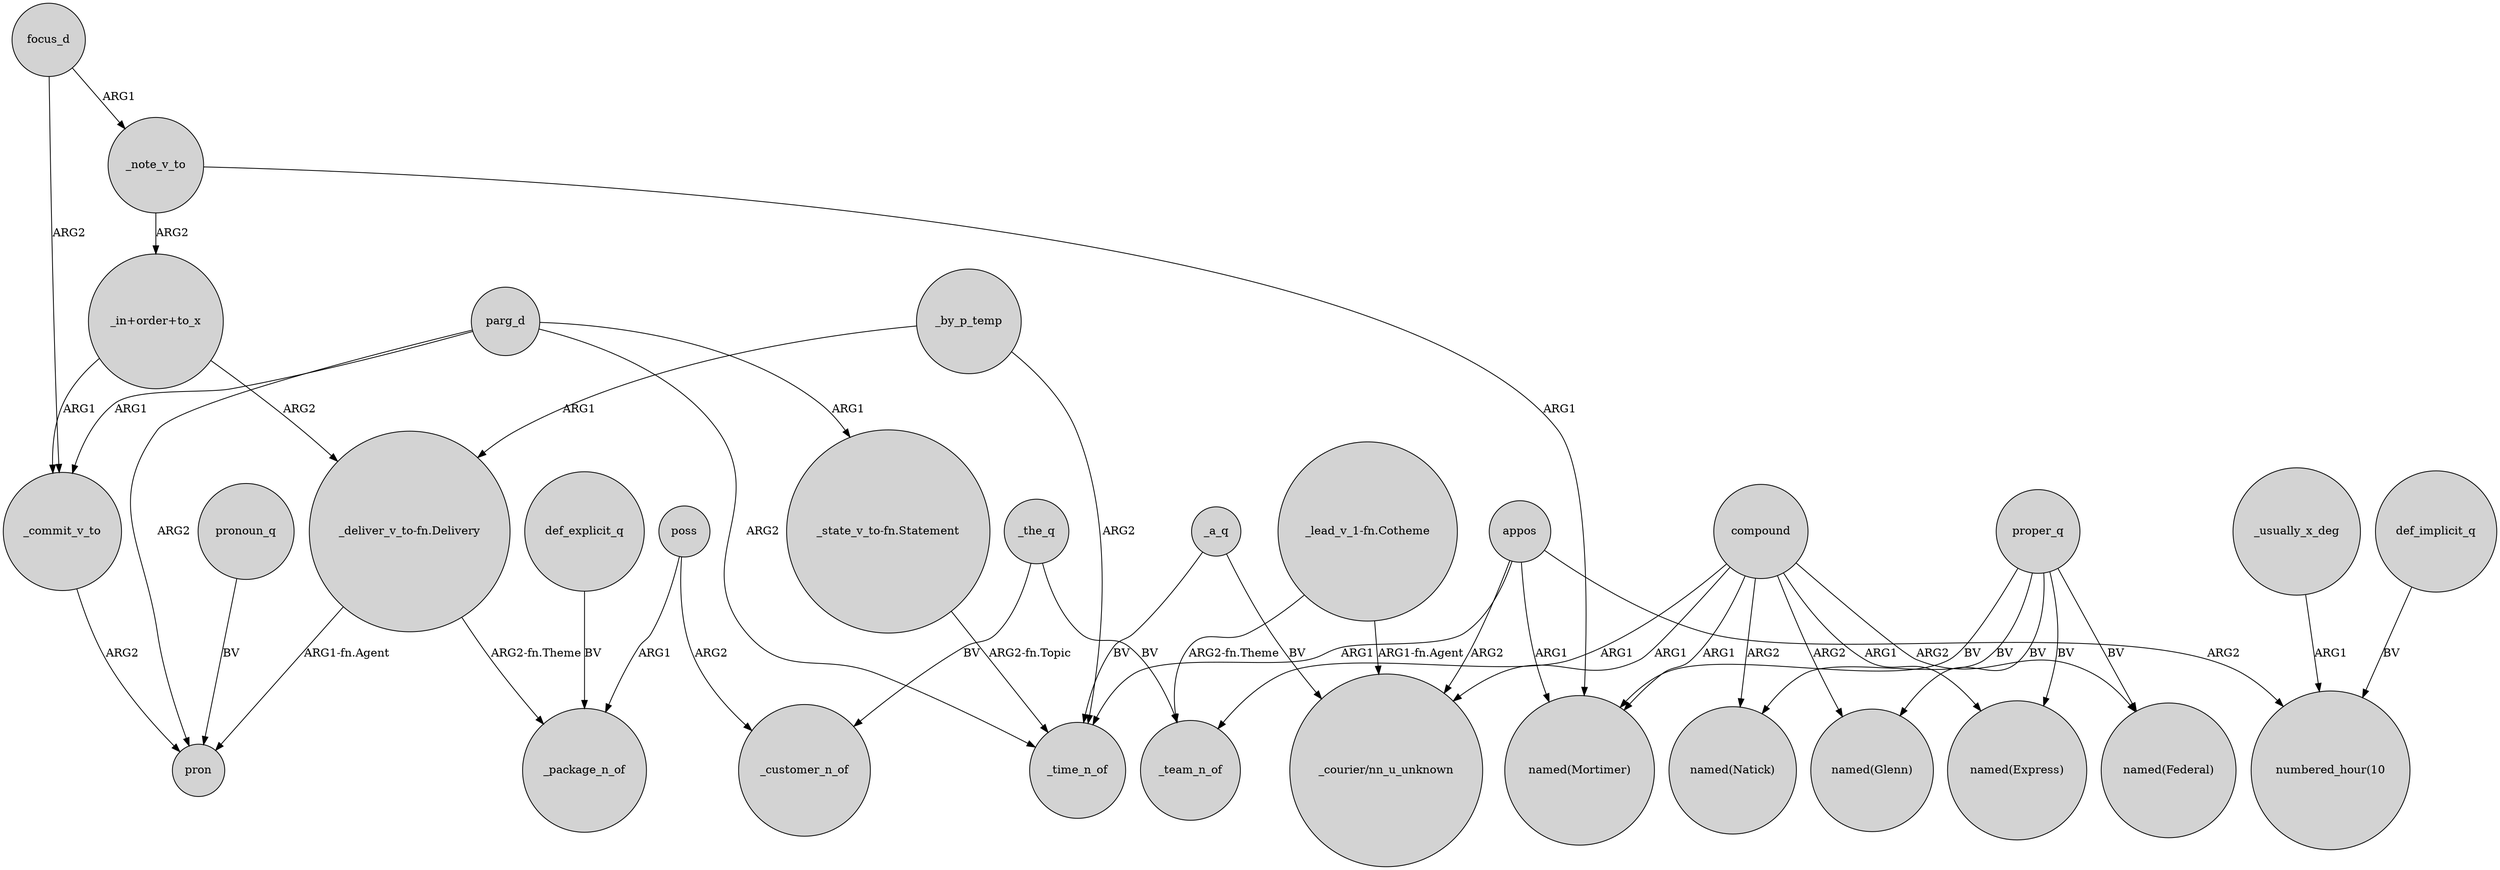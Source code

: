 digraph {
	node [shape=circle style=filled]
	"_state_v_to-fn.Statement" -> _time_n_of [label="ARG2-fn.Topic"]
	compound -> _team_n_of [label=ARG1]
	compound -> "named(Mortimer)" [label=ARG1]
	"_in+order+to_x" -> _commit_v_to [label=ARG1]
	appos -> "numbered_hour(10":"30)" [label=ARG2]
	proper_q -> "named(Express)" [label=BV]
	focus_d -> _note_v_to [label=ARG1]
	"_lead_v_1-fn.Cotheme" -> "_courier/nn_u_unknown" [label="ARG1-fn.Agent"]
	appos -> "_courier/nn_u_unknown" [label=ARG2]
	_commit_v_to -> pron [label=ARG2]
	parg_d -> _time_n_of [label=ARG2]
	compound -> "named(Express)" [label=ARG1]
	poss -> _package_n_of [label=ARG1]
	_a_q -> _time_n_of [label=BV]
	compound -> "named(Glenn)" [label=ARG2]
	compound -> "named(Natick)" [label=ARG2]
	appos -> _time_n_of [label=ARG1]
	parg_d -> pron [label=ARG2]
	proper_q -> "named(Mortimer)" [label=BV]
	_the_q -> _customer_n_of [label=BV]
	pronoun_q -> pron [label=BV]
	parg_d -> "_state_v_to-fn.Statement" [label=ARG1]
	"_deliver_v_to-fn.Delivery" -> pron [label="ARG1-fn.Agent"]
	appos -> "named(Mortimer)" [label=ARG1]
	_usually_x_deg -> "numbered_hour(10":"30)" [label=ARG1]
	_note_v_to -> "_in+order+to_x" [label=ARG2]
	compound -> "_courier/nn_u_unknown" [label=ARG1]
	def_explicit_q -> _package_n_of [label=BV]
	proper_q -> "named(Federal)" [label=BV]
	_note_v_to -> "named(Mortimer)" [label=ARG1]
	poss -> _customer_n_of [label=ARG2]
	"_in+order+to_x" -> "_deliver_v_to-fn.Delivery" [label=ARG2]
	"_deliver_v_to-fn.Delivery" -> _package_n_of [label="ARG2-fn.Theme"]
	_a_q -> "_courier/nn_u_unknown" [label=BV]
	_by_p_temp -> "_deliver_v_to-fn.Delivery" [label=ARG1]
	_the_q -> _team_n_of [label=BV]
	def_implicit_q -> "numbered_hour(10":"30)" [label=BV]
	parg_d -> _commit_v_to [label=ARG1]
	proper_q -> "named(Natick)" [label=BV]
	_by_p_temp -> _time_n_of [label=ARG2]
	compound -> "named(Federal)" [label=ARG2]
	"_lead_v_1-fn.Cotheme" -> _team_n_of [label="ARG2-fn.Theme"]
	proper_q -> "named(Glenn)" [label=BV]
	focus_d -> _commit_v_to [label=ARG2]
}
